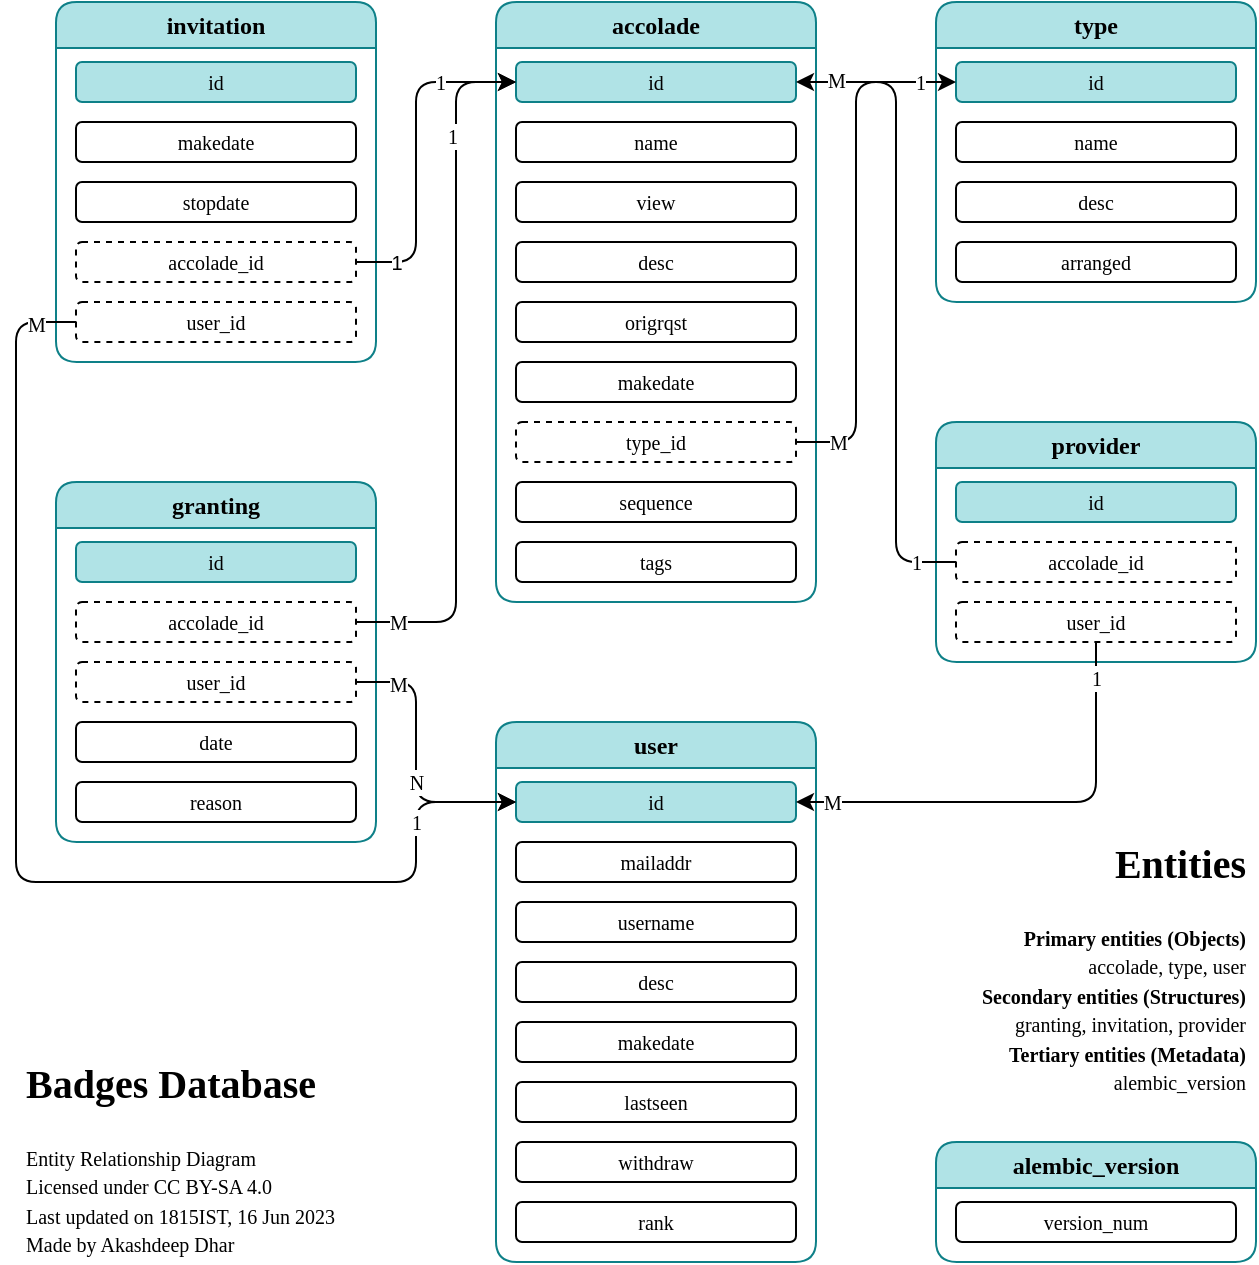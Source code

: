 <mxfile version="21.4.0" type="device">
  <diagram name="Page-1" id="tG-fi7jxVLDGpoVH_Wuy">
    <mxGraphModel dx="1680" dy="440" grid="1" gridSize="10" guides="1" tooltips="1" connect="1" arrows="1" fold="1" page="1" pageScale="1" pageWidth="850" pageHeight="1100" math="0" shadow="0">
      <root>
        <mxCell id="0" />
        <mxCell id="1" parent="0" />
        <mxCell id="fr-WvW2aRMvn-cWXt4Ab-1" value="&lt;font face=&quot;JetBrains Mono&quot;&gt;granting&lt;/font&gt;" style="swimlane;whiteSpace=wrap;html=1;rounded=1;fillColor=#b0e3e6;strokeColor=#0e8088;" parent="1" vertex="1">
          <mxGeometry x="-40" y="1200" width="160" height="180" as="geometry" />
        </mxCell>
        <mxCell id="fr-WvW2aRMvn-cWXt4Ab-2" value="&lt;font face=&quot;JetBrains Mono&quot;&gt;&lt;span style=&quot;font-size: 10px;&quot;&gt;id&lt;/span&gt;&lt;/font&gt;" style="rounded=1;whiteSpace=wrap;html=1;fillColor=#b0e3e6;strokeColor=#0e8088;" parent="fr-WvW2aRMvn-cWXt4Ab-1" vertex="1">
          <mxGeometry x="10" y="30" width="140" height="20" as="geometry" />
        </mxCell>
        <mxCell id="fr-WvW2aRMvn-cWXt4Ab-3" value="&lt;font face=&quot;JetBrains Mono&quot;&gt;&lt;span style=&quot;font-size: 10px;&quot;&gt;accolade_id&lt;/span&gt;&lt;/font&gt;" style="rounded=1;whiteSpace=wrap;html=1;dashed=1;" parent="fr-WvW2aRMvn-cWXt4Ab-1" vertex="1">
          <mxGeometry x="10" y="60" width="140" height="20" as="geometry" />
        </mxCell>
        <mxCell id="fr-WvW2aRMvn-cWXt4Ab-4" value="&lt;font face=&quot;JetBrains Mono&quot;&gt;&lt;span style=&quot;font-size: 10px;&quot;&gt;user_id&lt;/span&gt;&lt;/font&gt;" style="rounded=1;whiteSpace=wrap;html=1;dashed=1;" parent="fr-WvW2aRMvn-cWXt4Ab-1" vertex="1">
          <mxGeometry x="10" y="90" width="140" height="20" as="geometry" />
        </mxCell>
        <mxCell id="fr-WvW2aRMvn-cWXt4Ab-6" value="&lt;font face=&quot;JetBrains Mono&quot;&gt;&lt;span style=&quot;font-size: 10px;&quot;&gt;date&lt;/span&gt;&lt;/font&gt;" style="rounded=1;whiteSpace=wrap;html=1;" parent="fr-WvW2aRMvn-cWXt4Ab-1" vertex="1">
          <mxGeometry x="10" y="120" width="140" height="20" as="geometry" />
        </mxCell>
        <mxCell id="fr-WvW2aRMvn-cWXt4Ab-8" value="&lt;font face=&quot;JetBrains Mono&quot;&gt;&lt;span style=&quot;font-size: 10px;&quot;&gt;reason&lt;/span&gt;&lt;/font&gt;" style="rounded=1;whiteSpace=wrap;html=1;" parent="fr-WvW2aRMvn-cWXt4Ab-1" vertex="1">
          <mxGeometry x="10" y="150" width="140" height="20" as="geometry" />
        </mxCell>
        <mxCell id="fr-WvW2aRMvn-cWXt4Ab-9" value="&lt;font face=&quot;JetBrains Mono&quot;&gt;user&lt;/font&gt;" style="swimlane;whiteSpace=wrap;html=1;rounded=1;fillColor=#b0e3e6;strokeColor=#0e8088;" parent="1" vertex="1">
          <mxGeometry x="180" y="1320" width="160" height="270" as="geometry" />
        </mxCell>
        <mxCell id="fr-WvW2aRMvn-cWXt4Ab-10" value="&lt;font face=&quot;JetBrains Mono&quot;&gt;&lt;span style=&quot;font-size: 10px;&quot;&gt;id&lt;/span&gt;&lt;/font&gt;" style="rounded=1;whiteSpace=wrap;html=1;strokeWidth=1;fillColor=#b0e3e6;strokeColor=#0e8088;" parent="fr-WvW2aRMvn-cWXt4Ab-9" vertex="1">
          <mxGeometry x="10" y="30" width="140" height="20" as="geometry" />
        </mxCell>
        <mxCell id="fr-WvW2aRMvn-cWXt4Ab-11" value="&lt;font face=&quot;JetBrains Mono&quot;&gt;&lt;span style=&quot;font-size: 10px;&quot;&gt;mailaddr&lt;/span&gt;&lt;/font&gt;" style="rounded=1;whiteSpace=wrap;html=1;" parent="fr-WvW2aRMvn-cWXt4Ab-9" vertex="1">
          <mxGeometry x="10" y="60" width="140" height="20" as="geometry" />
        </mxCell>
        <mxCell id="fr-WvW2aRMvn-cWXt4Ab-12" value="&lt;font face=&quot;JetBrains Mono&quot;&gt;&lt;span style=&quot;font-size: 10px;&quot;&gt;username&lt;/span&gt;&lt;/font&gt;" style="rounded=1;whiteSpace=wrap;html=1;" parent="fr-WvW2aRMvn-cWXt4Ab-9" vertex="1">
          <mxGeometry x="10" y="90" width="140" height="20" as="geometry" />
        </mxCell>
        <mxCell id="fr-WvW2aRMvn-cWXt4Ab-15" value="&lt;font face=&quot;JetBrains Mono&quot;&gt;&lt;span style=&quot;font-size: 10px;&quot;&gt;desc&lt;/span&gt;&lt;/font&gt;" style="rounded=1;whiteSpace=wrap;html=1;" parent="fr-WvW2aRMvn-cWXt4Ab-9" vertex="1">
          <mxGeometry x="10" y="120" width="140" height="20" as="geometry" />
        </mxCell>
        <mxCell id="fr-WvW2aRMvn-cWXt4Ab-16" value="&lt;font face=&quot;JetBrains Mono&quot;&gt;&lt;span style=&quot;font-size: 10px;&quot;&gt;makedate&lt;/span&gt;&lt;/font&gt;" style="rounded=1;whiteSpace=wrap;html=1;" parent="fr-WvW2aRMvn-cWXt4Ab-9" vertex="1">
          <mxGeometry x="10" y="150" width="140" height="20" as="geometry" />
        </mxCell>
        <mxCell id="fr-WvW2aRMvn-cWXt4Ab-17" value="&lt;font face=&quot;JetBrains Mono&quot;&gt;&lt;span style=&quot;font-size: 10px;&quot;&gt;withdraw&lt;/span&gt;&lt;/font&gt;" style="rounded=1;whiteSpace=wrap;html=1;" parent="fr-WvW2aRMvn-cWXt4Ab-9" vertex="1">
          <mxGeometry x="10" y="210" width="140" height="20" as="geometry" />
        </mxCell>
        <mxCell id="fr-WvW2aRMvn-cWXt4Ab-18" value="&lt;font face=&quot;JetBrains Mono&quot;&gt;&lt;span style=&quot;font-size: 10px;&quot;&gt;rank&lt;/span&gt;&lt;/font&gt;" style="rounded=1;whiteSpace=wrap;html=1;" parent="fr-WvW2aRMvn-cWXt4Ab-9" vertex="1">
          <mxGeometry x="10" y="240" width="140" height="20" as="geometry" />
        </mxCell>
        <mxCell id="fr-WvW2aRMvn-cWXt4Ab-19" value="&lt;font face=&quot;JetBrains Mono&quot;&gt;&lt;span style=&quot;font-size: 10px;&quot;&gt;lastseen&lt;/span&gt;&lt;/font&gt;" style="rounded=1;whiteSpace=wrap;html=1;" parent="fr-WvW2aRMvn-cWXt4Ab-9" vertex="1">
          <mxGeometry x="10" y="180" width="140" height="20" as="geometry" />
        </mxCell>
        <mxCell id="fr-WvW2aRMvn-cWXt4Ab-20" value="&lt;font data-font-src=&quot;https://fonts.googleapis.com/css?family=JetBrains+Mono&quot; face=&quot;JetBrains Mono&quot;&gt;alembic_version&lt;/font&gt;" style="swimlane;whiteSpace=wrap;html=1;rounded=1;fillColor=#b0e3e6;strokeColor=#0e8088;" parent="1" vertex="1">
          <mxGeometry x="400" y="1530" width="160" height="60" as="geometry" />
        </mxCell>
        <mxCell id="fr-WvW2aRMvn-cWXt4Ab-21" value="&lt;font style=&quot;font-size: 10px;&quot; data-font-src=&quot;https://fonts.googleapis.com/css?family=JetBrains+Mono&quot; face=&quot;JetBrains Mono&quot;&gt;version_num&lt;/font&gt;" style="rounded=1;whiteSpace=wrap;html=1;" parent="fr-WvW2aRMvn-cWXt4Ab-20" vertex="1">
          <mxGeometry x="10" y="30" width="140" height="20" as="geometry" />
        </mxCell>
        <mxCell id="fr-WvW2aRMvn-cWXt4Ab-22" value="&lt;font face=&quot;JetBrains Mono&quot;&gt;accolade&lt;/font&gt;" style="swimlane;whiteSpace=wrap;html=1;rounded=1;fillColor=#b0e3e6;strokeColor=#0e8088;" parent="1" vertex="1">
          <mxGeometry x="180" y="960" width="160" height="300" as="geometry" />
        </mxCell>
        <mxCell id="fr-WvW2aRMvn-cWXt4Ab-23" value="&lt;font face=&quot;JetBrains Mono&quot;&gt;&lt;span style=&quot;font-size: 10px;&quot;&gt;id&lt;/span&gt;&lt;/font&gt;" style="rounded=1;whiteSpace=wrap;html=1;fillColor=#b0e3e6;strokeColor=#0e8088;glass=0;" parent="fr-WvW2aRMvn-cWXt4Ab-22" vertex="1">
          <mxGeometry x="10" y="30" width="140" height="20" as="geometry" />
        </mxCell>
        <mxCell id="fr-WvW2aRMvn-cWXt4Ab-24" value="&lt;font face=&quot;JetBrains Mono&quot;&gt;&lt;span style=&quot;font-size: 10px;&quot;&gt;name&lt;/span&gt;&lt;/font&gt;" style="rounded=1;whiteSpace=wrap;html=1;" parent="fr-WvW2aRMvn-cWXt4Ab-22" vertex="1">
          <mxGeometry x="10" y="60" width="140" height="20" as="geometry" />
        </mxCell>
        <mxCell id="fr-WvW2aRMvn-cWXt4Ab-25" value="&lt;font face=&quot;JetBrains Mono&quot;&gt;&lt;span style=&quot;font-size: 10px;&quot;&gt;view&lt;/span&gt;&lt;/font&gt;" style="rounded=1;whiteSpace=wrap;html=1;" parent="fr-WvW2aRMvn-cWXt4Ab-22" vertex="1">
          <mxGeometry x="10" y="90" width="140" height="20" as="geometry" />
        </mxCell>
        <mxCell id="fr-WvW2aRMvn-cWXt4Ab-26" value="&lt;font face=&quot;JetBrains Mono&quot;&gt;&lt;span style=&quot;font-size: 10px;&quot;&gt;desc&lt;/span&gt;&lt;/font&gt;" style="rounded=1;whiteSpace=wrap;html=1;" parent="fr-WvW2aRMvn-cWXt4Ab-22" vertex="1">
          <mxGeometry x="10" y="120" width="140" height="20" as="geometry" />
        </mxCell>
        <mxCell id="fr-WvW2aRMvn-cWXt4Ab-27" value="&lt;font face=&quot;JetBrains Mono&quot;&gt;&lt;span style=&quot;font-size: 10px;&quot;&gt;origrqst&lt;/span&gt;&lt;/font&gt;" style="rounded=1;whiteSpace=wrap;html=1;" parent="fr-WvW2aRMvn-cWXt4Ab-22" vertex="1">
          <mxGeometry x="10" y="150" width="140" height="20" as="geometry" />
        </mxCell>
        <mxCell id="fr-WvW2aRMvn-cWXt4Ab-29" value="&lt;font face=&quot;JetBrains Mono&quot;&gt;&lt;span style=&quot;font-size: 10px;&quot;&gt;makedate&lt;/span&gt;&lt;/font&gt;" style="rounded=1;whiteSpace=wrap;html=1;" parent="fr-WvW2aRMvn-cWXt4Ab-22" vertex="1">
          <mxGeometry x="10" y="180" width="140" height="20" as="geometry" />
        </mxCell>
        <mxCell id="fr-WvW2aRMvn-cWXt4Ab-30" value="&lt;font face=&quot;JetBrains Mono&quot;&gt;&lt;span style=&quot;font-size: 10px;&quot;&gt;sequence&lt;/span&gt;&lt;/font&gt;" style="rounded=1;whiteSpace=wrap;html=1;" parent="fr-WvW2aRMvn-cWXt4Ab-22" vertex="1">
          <mxGeometry x="10" y="240" width="140" height="20" as="geometry" />
        </mxCell>
        <mxCell id="GFM2HhCgNzL9rEsVjtdj-2" value="&lt;font face=&quot;JetBrains Mono&quot;&gt;&lt;span style=&quot;font-size: 10px;&quot;&gt;tags&lt;/span&gt;&lt;/font&gt;" style="rounded=1;whiteSpace=wrap;html=1;" parent="fr-WvW2aRMvn-cWXt4Ab-22" vertex="1">
          <mxGeometry x="10" y="270" width="140" height="20" as="geometry" />
        </mxCell>
        <mxCell id="fr-WvW2aRMvn-cWXt4Ab-32" value="&lt;font face=&quot;JetBrains Mono&quot;&gt;invitation&lt;/font&gt;" style="swimlane;whiteSpace=wrap;html=1;rounded=1;fillColor=#b0e3e6;strokeColor=#0e8088;" parent="1" vertex="1">
          <mxGeometry x="-40" y="960" width="160" height="180" as="geometry" />
        </mxCell>
        <mxCell id="fr-WvW2aRMvn-cWXt4Ab-33" value="&lt;font face=&quot;JetBrains Mono&quot;&gt;&lt;span style=&quot;font-size: 10px;&quot;&gt;id&lt;/span&gt;&lt;/font&gt;" style="rounded=1;whiteSpace=wrap;html=1;strokeWidth=1;fillColor=#b0e3e6;strokeColor=#0e8088;" parent="fr-WvW2aRMvn-cWXt4Ab-32" vertex="1">
          <mxGeometry x="10" y="30" width="140" height="20" as="geometry" />
        </mxCell>
        <mxCell id="fr-WvW2aRMvn-cWXt4Ab-34" value="&lt;font face=&quot;JetBrains Mono&quot;&gt;&lt;span style=&quot;font-size: 10px;&quot;&gt;makedate&lt;/span&gt;&lt;/font&gt;" style="rounded=1;whiteSpace=wrap;html=1;" parent="fr-WvW2aRMvn-cWXt4Ab-32" vertex="1">
          <mxGeometry x="10" y="60" width="140" height="20" as="geometry" />
        </mxCell>
        <mxCell id="fr-WvW2aRMvn-cWXt4Ab-35" value="&lt;font face=&quot;JetBrains Mono&quot;&gt;&lt;span style=&quot;font-size: 10px;&quot;&gt;stopdate&lt;/span&gt;&lt;/font&gt;" style="rounded=1;whiteSpace=wrap;html=1;" parent="fr-WvW2aRMvn-cWXt4Ab-32" vertex="1">
          <mxGeometry x="10" y="90" width="140" height="20" as="geometry" />
        </mxCell>
        <mxCell id="fr-WvW2aRMvn-cWXt4Ab-36" value="&lt;font face=&quot;JetBrains Mono&quot;&gt;&lt;span style=&quot;font-size: 10px;&quot;&gt;accolade_id&lt;/span&gt;&lt;/font&gt;" style="rounded=1;whiteSpace=wrap;html=1;dashed=1;" parent="fr-WvW2aRMvn-cWXt4Ab-32" vertex="1">
          <mxGeometry x="10" y="120" width="140" height="20" as="geometry" />
        </mxCell>
        <mxCell id="fr-WvW2aRMvn-cWXt4Ab-37" value="&lt;font face=&quot;JetBrains Mono&quot;&gt;&lt;span style=&quot;font-size: 10px;&quot;&gt;user_id&lt;/span&gt;&lt;/font&gt;" style="rounded=1;whiteSpace=wrap;html=1;dashed=1;" parent="fr-WvW2aRMvn-cWXt4Ab-32" vertex="1">
          <mxGeometry x="10" y="150" width="140" height="20" as="geometry" />
        </mxCell>
        <mxCell id="fr-WvW2aRMvn-cWXt4Ab-38" value="&lt;font face=&quot;JetBrains Mono&quot;&gt;provider&lt;/font&gt;" style="swimlane;whiteSpace=wrap;html=1;rounded=1;fillColor=#b0e3e6;strokeColor=#0e8088;" parent="1" vertex="1">
          <mxGeometry x="400" y="1170" width="160" height="120" as="geometry" />
        </mxCell>
        <mxCell id="fr-WvW2aRMvn-cWXt4Ab-39" value="&lt;font face=&quot;JetBrains Mono&quot;&gt;&lt;span style=&quot;font-size: 10px;&quot;&gt;id&lt;/span&gt;&lt;/font&gt;" style="rounded=1;whiteSpace=wrap;html=1;strokeWidth=1;fillColor=#b0e3e6;strokeColor=#0e8088;" parent="fr-WvW2aRMvn-cWXt4Ab-38" vertex="1">
          <mxGeometry x="10" y="30" width="140" height="20" as="geometry" />
        </mxCell>
        <mxCell id="fr-WvW2aRMvn-cWXt4Ab-41" value="&lt;font face=&quot;JetBrains Mono&quot;&gt;&lt;span style=&quot;font-size: 10px;&quot;&gt;user_id&lt;/span&gt;&lt;/font&gt;" style="rounded=1;whiteSpace=wrap;html=1;dashed=1;" parent="fr-WvW2aRMvn-cWXt4Ab-38" vertex="1">
          <mxGeometry x="10" y="90" width="140" height="20" as="geometry" />
        </mxCell>
        <mxCell id="GFM2HhCgNzL9rEsVjtdj-18" value="&lt;font face=&quot;JetBrains Mono&quot;&gt;&lt;span style=&quot;font-size: 10px;&quot;&gt;accolade_id&lt;br&gt;&lt;/span&gt;&lt;/font&gt;" style="rounded=1;whiteSpace=wrap;html=1;dashed=1;" parent="fr-WvW2aRMvn-cWXt4Ab-38" vertex="1">
          <mxGeometry x="10" y="60" width="140" height="20" as="geometry" />
        </mxCell>
        <mxCell id="fr-WvW2aRMvn-cWXt4Ab-42" value="&lt;font face=&quot;JetBrains Mono&quot;&gt;type&lt;/font&gt;" style="swimlane;whiteSpace=wrap;html=1;rounded=1;fillColor=#b0e3e6;strokeColor=#0e8088;" parent="1" vertex="1">
          <mxGeometry x="400" y="960" width="160" height="150" as="geometry" />
        </mxCell>
        <mxCell id="fr-WvW2aRMvn-cWXt4Ab-43" value="&lt;font face=&quot;JetBrains Mono&quot;&gt;&lt;span style=&quot;font-size: 10px;&quot;&gt;id&lt;/span&gt;&lt;/font&gt;" style="rounded=1;whiteSpace=wrap;html=1;strokeWidth=1;fillColor=#b0e3e6;strokeColor=#0e8088;" parent="fr-WvW2aRMvn-cWXt4Ab-42" vertex="1">
          <mxGeometry x="10" y="30" width="140" height="20" as="geometry" />
        </mxCell>
        <mxCell id="fr-WvW2aRMvn-cWXt4Ab-44" value="&lt;font face=&quot;JetBrains Mono&quot;&gt;&lt;span style=&quot;font-size: 10px;&quot;&gt;name&lt;/span&gt;&lt;/font&gt;" style="rounded=1;whiteSpace=wrap;html=1;" parent="fr-WvW2aRMvn-cWXt4Ab-42" vertex="1">
          <mxGeometry x="10" y="60" width="140" height="20" as="geometry" />
        </mxCell>
        <mxCell id="fr-WvW2aRMvn-cWXt4Ab-45" value="&lt;font face=&quot;JetBrains Mono&quot;&gt;&lt;span style=&quot;font-size: 10px;&quot;&gt;desc&lt;/span&gt;&lt;/font&gt;" style="rounded=1;whiteSpace=wrap;html=1;strokeColor=default;" parent="fr-WvW2aRMvn-cWXt4Ab-42" vertex="1">
          <mxGeometry x="10" y="90" width="140" height="20" as="geometry" />
        </mxCell>
        <mxCell id="GFM2HhCgNzL9rEsVjtdj-12" value="&lt;font face=&quot;JetBrains Mono&quot;&gt;&lt;span style=&quot;font-size: 10px;&quot;&gt;arranged&lt;/span&gt;&lt;/font&gt;" style="rounded=1;whiteSpace=wrap;html=1;strokeColor=default;" parent="fr-WvW2aRMvn-cWXt4Ab-42" vertex="1">
          <mxGeometry x="10" y="120" width="140" height="20" as="geometry" />
        </mxCell>
        <mxCell id="fr-WvW2aRMvn-cWXt4Ab-63" style="edgeStyle=orthogonalEdgeStyle;rounded=1;orthogonalLoop=1;jettySize=auto;html=1;entryX=0;entryY=0.5;entryDx=0;entryDy=0;" parent="1" source="fr-WvW2aRMvn-cWXt4Ab-36" target="fr-WvW2aRMvn-cWXt4Ab-23" edge="1">
          <mxGeometry relative="1" as="geometry">
            <Array as="points">
              <mxPoint x="140" y="1090" />
              <mxPoint x="140" y="1000" />
            </Array>
          </mxGeometry>
        </mxCell>
        <mxCell id="GFM2HhCgNzL9rEsVjtdj-22" value="&lt;font style=&quot;font-size: 10px;&quot;&gt;1&lt;/font&gt;" style="edgeLabel;html=1;align=center;verticalAlign=middle;resizable=0;points=[];" parent="fr-WvW2aRMvn-cWXt4Ab-63" vertex="1" connectable="0">
          <mxGeometry x="-0.729" relative="1" as="geometry">
            <mxPoint x="-3" as="offset" />
          </mxGeometry>
        </mxCell>
        <mxCell id="GFM2HhCgNzL9rEsVjtdj-23" value="&lt;font style=&quot;font-size: 10px;&quot; data-font-src=&quot;https://fonts.googleapis.com/css?family=JetBrains+Mono&quot; face=&quot;JetBrains Mono&quot;&gt;1&lt;/font&gt;" style="edgeLabel;html=1;align=center;verticalAlign=middle;resizable=0;points=[];" parent="fr-WvW2aRMvn-cWXt4Ab-63" vertex="1" connectable="0">
          <mxGeometry x="0.551" relative="1" as="geometry">
            <mxPoint as="offset" />
          </mxGeometry>
        </mxCell>
        <mxCell id="fr-WvW2aRMvn-cWXt4Ab-64" style="edgeStyle=orthogonalEdgeStyle;rounded=1;orthogonalLoop=1;jettySize=auto;html=1;entryX=0;entryY=0.5;entryDx=0;entryDy=0;" parent="1" source="fr-WvW2aRMvn-cWXt4Ab-3" target="fr-WvW2aRMvn-cWXt4Ab-23" edge="1">
          <mxGeometry relative="1" as="geometry">
            <Array as="points">
              <mxPoint x="160" y="1270" />
              <mxPoint x="160" y="1000" />
            </Array>
          </mxGeometry>
        </mxCell>
        <mxCell id="GFM2HhCgNzL9rEsVjtdj-28" value="&lt;font data-font-src=&quot;https://fonts.googleapis.com/css?family=JetBrains+Mono&quot; face=&quot;JetBrains Mono&quot; style=&quot;font-size: 10px;&quot;&gt;M&lt;/font&gt;" style="edgeLabel;html=1;align=center;verticalAlign=middle;resizable=0;points=[];" parent="fr-WvW2aRMvn-cWXt4Ab-64" vertex="1" connectable="0">
          <mxGeometry x="-0.787" y="1" relative="1" as="geometry">
            <mxPoint x="-17" y="1" as="offset" />
          </mxGeometry>
        </mxCell>
        <mxCell id="GFM2HhCgNzL9rEsVjtdj-29" value="&lt;font data-font-src=&quot;https://fonts.googleapis.com/css?family=JetBrains+Mono&quot; face=&quot;JetBrains Mono&quot; style=&quot;font-size: 10px;&quot;&gt;1&lt;/font&gt;" style="edgeLabel;html=1;align=center;verticalAlign=middle;resizable=0;points=[];" parent="fr-WvW2aRMvn-cWXt4Ab-64" vertex="1" connectable="0">
          <mxGeometry x="0.678" y="2" relative="1" as="geometry">
            <mxPoint as="offset" />
          </mxGeometry>
        </mxCell>
        <mxCell id="fr-WvW2aRMvn-cWXt4Ab-65" style="edgeStyle=orthogonalEdgeStyle;rounded=1;orthogonalLoop=1;jettySize=auto;html=1;entryX=0;entryY=0.5;entryDx=0;entryDy=0;" parent="1" source="fr-WvW2aRMvn-cWXt4Ab-37" target="fr-WvW2aRMvn-cWXt4Ab-10" edge="1">
          <mxGeometry relative="1" as="geometry">
            <Array as="points">
              <mxPoint x="-60" y="1120" />
              <mxPoint x="-60" y="1400" />
              <mxPoint x="140" y="1400" />
              <mxPoint x="140" y="1360" />
            </Array>
          </mxGeometry>
        </mxCell>
        <mxCell id="GFM2HhCgNzL9rEsVjtdj-24" value="&lt;font style=&quot;font-size: 10px;&quot; data-font-src=&quot;https://fonts.googleapis.com/css?family=JetBrains+Mono&quot; face=&quot;JetBrains Mono&quot;&gt;1&lt;/font&gt;" style="edgeLabel;html=1;align=center;verticalAlign=middle;resizable=0;points=[];" parent="fr-WvW2aRMvn-cWXt4Ab-65" vertex="1" connectable="0">
          <mxGeometry x="0.673" relative="1" as="geometry">
            <mxPoint x="8" y="-30" as="offset" />
          </mxGeometry>
        </mxCell>
        <mxCell id="GFM2HhCgNzL9rEsVjtdj-25" value="&lt;font data-font-src=&quot;https://fonts.googleapis.com/css?family=JetBrains+Mono&quot; face=&quot;JetBrains Mono&quot; style=&quot;font-size: 10px;&quot;&gt;M&lt;/font&gt;" style="edgeLabel;html=1;align=center;verticalAlign=middle;resizable=0;points=[];" parent="fr-WvW2aRMvn-cWXt4Ab-65" vertex="1" connectable="0">
          <mxGeometry x="-0.869" y="-1" relative="1" as="geometry">
            <mxPoint x="11" y="-9" as="offset" />
          </mxGeometry>
        </mxCell>
        <mxCell id="fr-WvW2aRMvn-cWXt4Ab-66" style="edgeStyle=orthogonalEdgeStyle;rounded=1;orthogonalLoop=1;jettySize=auto;html=1;entryX=0;entryY=0.5;entryDx=0;entryDy=0;" parent="1" source="fr-WvW2aRMvn-cWXt4Ab-4" target="fr-WvW2aRMvn-cWXt4Ab-10" edge="1">
          <mxGeometry relative="1" as="geometry">
            <Array as="points">
              <mxPoint x="140" y="1300" />
              <mxPoint x="140" y="1360" />
            </Array>
          </mxGeometry>
        </mxCell>
        <mxCell id="GFM2HhCgNzL9rEsVjtdj-26" value="&lt;font data-font-src=&quot;https://fonts.googleapis.com/css?family=JetBrains+Mono&quot; face=&quot;JetBrains Mono&quot; style=&quot;font-size: 10px;&quot;&gt;N&lt;/font&gt;" style="edgeLabel;html=1;align=center;verticalAlign=middle;resizable=0;points=[];" parent="fr-WvW2aRMvn-cWXt4Ab-66" vertex="1" connectable="0">
          <mxGeometry x="0.092" y="2" relative="1" as="geometry">
            <mxPoint x="-2" y="3" as="offset" />
          </mxGeometry>
        </mxCell>
        <mxCell id="GFM2HhCgNzL9rEsVjtdj-27" value="&lt;font style=&quot;font-size: 10px;&quot; data-font-src=&quot;https://fonts.googleapis.com/css?family=JetBrains+Mono&quot; face=&quot;JetBrains Mono&quot;&gt;M&lt;/font&gt;" style="edgeLabel;html=1;align=center;verticalAlign=middle;resizable=0;points=[];" parent="fr-WvW2aRMvn-cWXt4Ab-66" vertex="1" connectable="0">
          <mxGeometry x="-0.704" y="-1" relative="1" as="geometry">
            <mxPoint as="offset" />
          </mxGeometry>
        </mxCell>
        <mxCell id="fr-WvW2aRMvn-cWXt4Ab-67" value="&lt;h1&gt;&lt;font style=&quot;font-size: 20px;&quot; data-font-src=&quot;https://fonts.googleapis.com/css?family=JetBrains+Mono&quot; face=&quot;JetBrains Mono&quot;&gt;Badges Database&lt;/font&gt;&lt;/h1&gt;&lt;p&gt;&lt;font style=&quot;font-size: 10px;&quot; data-font-src=&quot;https://fonts.googleapis.com/css?family=JetBrains+Mono&quot; face=&quot;JetBrains Mono&quot;&gt;Entity Relationship Diagram&lt;br&gt;&lt;/font&gt;&lt;span style=&quot;font-size: 10px; font-family: &amp;quot;JetBrains Mono&amp;quot;; background-color: initial;&quot;&gt;Licensed under CC BY-SA 4.0&amp;nbsp;&lt;br&gt;&lt;/span&gt;&lt;font style=&quot;background-color: initial; font-size: 10px;&quot; data-font-src=&quot;https://fonts.googleapis.com/css?family=JetBrains+Mono&quot; face=&quot;JetBrains Mono&quot;&gt;Last updated on 1815IST, 16 Jun 2023&lt;br&gt;Made&lt;/font&gt;&lt;span style=&quot;background-color: initial; font-size: 10px; font-family: &amp;quot;JetBrains Mono&amp;quot;;&quot;&gt;&amp;nbsp;by Akashdeep Dhar&lt;/span&gt;&lt;/p&gt;" style="text;html=1;strokeColor=none;fillColor=none;spacing=5;spacingTop=-20;whiteSpace=wrap;overflow=hidden;rounded=0;align=left;" parent="1" vertex="1">
          <mxGeometry x="-60" y="1480" width="230" height="110" as="geometry" />
        </mxCell>
        <mxCell id="GFM2HhCgNzL9rEsVjtdj-8" style="edgeStyle=orthogonalEdgeStyle;rounded=1;orthogonalLoop=1;jettySize=auto;html=1;entryX=0;entryY=0.5;entryDx=0;entryDy=0;" parent="1" source="GFM2HhCgNzL9rEsVjtdj-1" target="fr-WvW2aRMvn-cWXt4Ab-43" edge="1">
          <mxGeometry relative="1" as="geometry">
            <Array as="points">
              <mxPoint x="360" y="1180" />
              <mxPoint x="360" y="1000" />
            </Array>
          </mxGeometry>
        </mxCell>
        <mxCell id="GFM2HhCgNzL9rEsVjtdj-16" value="&lt;font data-font-src=&quot;https://fonts.googleapis.com/css?family=JetBrains+Mono&quot; face=&quot;JetBrains Mono&quot; style=&quot;font-size: 10px;&quot;&gt;M&lt;/font&gt;" style="edgeLabel;html=1;align=center;verticalAlign=middle;resizable=0;points=[];" parent="GFM2HhCgNzL9rEsVjtdj-8" vertex="1" connectable="0">
          <mxGeometry x="-0.841" relative="1" as="geometry">
            <mxPoint as="offset" />
          </mxGeometry>
        </mxCell>
        <mxCell id="GFM2HhCgNzL9rEsVjtdj-17" value="&lt;font data-font-src=&quot;https://fonts.googleapis.com/css?family=JetBrains+Mono&quot; face=&quot;JetBrains Mono&quot; style=&quot;font-size: 10px;&quot;&gt;1&lt;/font&gt;" style="edgeLabel;html=1;align=center;verticalAlign=middle;resizable=0;points=[];" parent="GFM2HhCgNzL9rEsVjtdj-8" vertex="1" connectable="0">
          <mxGeometry x="0.856" y="2" relative="1" as="geometry">
            <mxPoint y="2" as="offset" />
          </mxGeometry>
        </mxCell>
        <mxCell id="GFM2HhCgNzL9rEsVjtdj-1" value="&lt;font face=&quot;JetBrains Mono&quot;&gt;&lt;span style=&quot;font-size: 10px;&quot;&gt;type_id&lt;/span&gt;&lt;/font&gt;" style="rounded=1;whiteSpace=wrap;html=1;dashed=1;" parent="1" vertex="1">
          <mxGeometry x="190" y="1170" width="140" height="20" as="geometry" />
        </mxCell>
        <mxCell id="GFM2HhCgNzL9rEsVjtdj-10" style="edgeStyle=orthogonalEdgeStyle;rounded=1;orthogonalLoop=1;jettySize=auto;html=1;entryX=1;entryY=0.5;entryDx=0;entryDy=0;" parent="1" source="fr-WvW2aRMvn-cWXt4Ab-41" target="fr-WvW2aRMvn-cWXt4Ab-10" edge="1">
          <mxGeometry relative="1" as="geometry">
            <Array as="points">
              <mxPoint x="480" y="1360" />
            </Array>
          </mxGeometry>
        </mxCell>
        <mxCell id="GFM2HhCgNzL9rEsVjtdj-13" value="&lt;font style=&quot;font-size: 10px;&quot; data-font-src=&quot;https://fonts.googleapis.com/css?family=JetBrains+Mono&quot; face=&quot;JetBrains Mono&quot;&gt;1&lt;/font&gt;" style="edgeLabel;html=1;align=center;verticalAlign=middle;resizable=0;points=[];" parent="GFM2HhCgNzL9rEsVjtdj-10" vertex="1" connectable="0">
          <mxGeometry x="-0.821" y="2" relative="1" as="geometry">
            <mxPoint x="-2" y="-3" as="offset" />
          </mxGeometry>
        </mxCell>
        <mxCell id="GFM2HhCgNzL9rEsVjtdj-14" value="&lt;font data-font-src=&quot;https://fonts.googleapis.com/css?family=JetBrains+Mono&quot; face=&quot;JetBrains Mono&quot; style=&quot;font-size: 10px;&quot;&gt;M&lt;/font&gt;" style="edgeLabel;html=1;align=center;verticalAlign=middle;resizable=0;points=[];" parent="GFM2HhCgNzL9rEsVjtdj-10" vertex="1" connectable="0">
          <mxGeometry x="0.823" y="2" relative="1" as="geometry">
            <mxPoint x="-3" y="-2" as="offset" />
          </mxGeometry>
        </mxCell>
        <mxCell id="GFM2HhCgNzL9rEsVjtdj-19" style="edgeStyle=orthogonalEdgeStyle;rounded=1;orthogonalLoop=1;jettySize=auto;html=1;exitX=0;exitY=0.5;exitDx=0;exitDy=0;entryX=1;entryY=0.5;entryDx=0;entryDy=0;" parent="1" source="GFM2HhCgNzL9rEsVjtdj-18" target="fr-WvW2aRMvn-cWXt4Ab-23" edge="1">
          <mxGeometry relative="1" as="geometry">
            <Array as="points">
              <mxPoint x="380" y="1240" />
              <mxPoint x="380" y="1000" />
            </Array>
          </mxGeometry>
        </mxCell>
        <mxCell id="GFM2HhCgNzL9rEsVjtdj-20" value="&lt;font style=&quot;font-size: 10px;&quot; data-font-src=&quot;https://fonts.googleapis.com/css?family=JetBrains+Mono&quot; face=&quot;JetBrains Mono&quot;&gt;1&lt;/font&gt;" style="edgeLabel;html=1;align=center;verticalAlign=middle;resizable=0;points=[];" parent="GFM2HhCgNzL9rEsVjtdj-19" vertex="1" connectable="0">
          <mxGeometry x="-0.862" y="1" relative="1" as="geometry">
            <mxPoint x="2" y="-1" as="offset" />
          </mxGeometry>
        </mxCell>
        <mxCell id="GFM2HhCgNzL9rEsVjtdj-21" value="&lt;font data-font-src=&quot;https://fonts.googleapis.com/css?family=JetBrains+Mono&quot; face=&quot;JetBrains Mono&quot; style=&quot;font-size: 10px;&quot;&gt;M&lt;/font&gt;" style="edgeLabel;html=1;align=center;verticalAlign=middle;resizable=0;points=[];" parent="GFM2HhCgNzL9rEsVjtdj-19" vertex="1" connectable="0">
          <mxGeometry x="0.895" y="-1" relative="1" as="geometry">
            <mxPoint x="3" as="offset" />
          </mxGeometry>
        </mxCell>
        <mxCell id="67CsdpWrLGke_IasaLcu-2" value="&lt;h1&gt;&lt;font style=&quot;font-size: 20px;&quot; data-font-src=&quot;https://fonts.googleapis.com/css?family=JetBrains+Mono&quot; face=&quot;JetBrains Mono&quot;&gt;Entities&lt;/font&gt;&lt;/h1&gt;&lt;p&gt;&lt;font style=&quot;font-size: 10px;&quot; data-font-src=&quot;https://fonts.googleapis.com/css?family=JetBrains+Mono&quot; face=&quot;JetBrains Mono&quot;&gt;&lt;b&gt;Primary entities (Objects)&lt;/b&gt;&lt;br&gt;accolade, type, user&lt;br&gt;&lt;b&gt;Secondary entities (Structures)&lt;/b&gt;&lt;br&gt;&lt;/font&gt;&lt;span style=&quot;font-size: 10px; font-family: &amp;quot;JetBrains Mono&amp;quot;; background-color: initial;&quot;&gt;granting, invitation, provider&lt;br&gt;&lt;b&gt;Tertiary entities (Metadata)&lt;/b&gt;&lt;br&gt;alembic_version&lt;/span&gt;&lt;/p&gt;" style="text;html=1;strokeColor=none;fillColor=none;spacing=5;spacingTop=-20;whiteSpace=wrap;overflow=hidden;rounded=0;align=right;" vertex="1" parent="1">
          <mxGeometry x="350" y="1370" width="210" height="140" as="geometry" />
        </mxCell>
      </root>
    </mxGraphModel>
  </diagram>
</mxfile>
